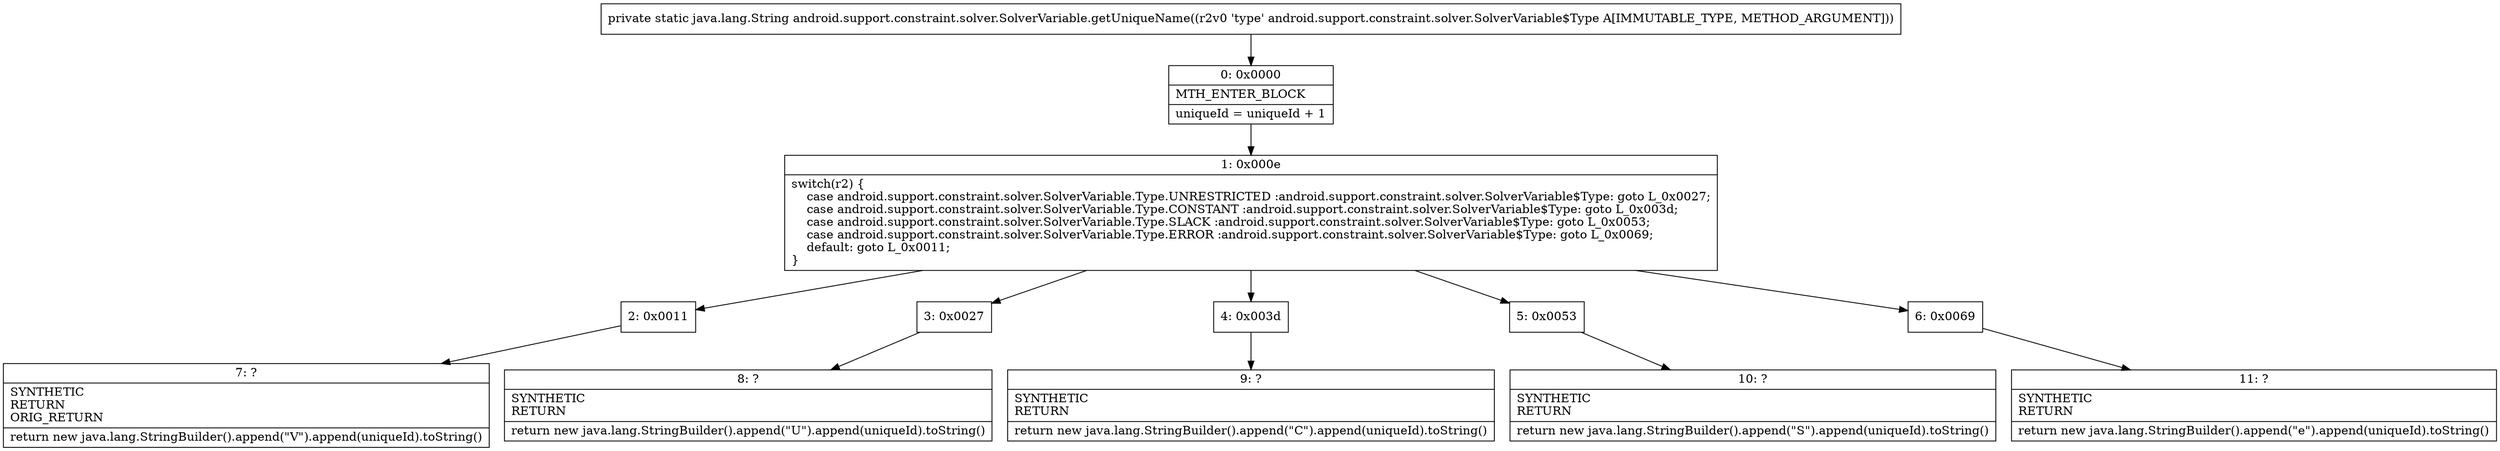digraph "CFG forandroid.support.constraint.solver.SolverVariable.getUniqueName(Landroid\/support\/constraint\/solver\/SolverVariable$Type;)Ljava\/lang\/String;" {
Node_0 [shape=record,label="{0\:\ 0x0000|MTH_ENTER_BLOCK\l|uniqueId = uniqueId + 1\l}"];
Node_1 [shape=record,label="{1\:\ 0x000e|switch(r2) \{\l    case android.support.constraint.solver.SolverVariable.Type.UNRESTRICTED :android.support.constraint.solver.SolverVariable$Type: goto L_0x0027;\l    case android.support.constraint.solver.SolverVariable.Type.CONSTANT :android.support.constraint.solver.SolverVariable$Type: goto L_0x003d;\l    case android.support.constraint.solver.SolverVariable.Type.SLACK :android.support.constraint.solver.SolverVariable$Type: goto L_0x0053;\l    case android.support.constraint.solver.SolverVariable.Type.ERROR :android.support.constraint.solver.SolverVariable$Type: goto L_0x0069;\l    default: goto L_0x0011;\l\}\l}"];
Node_2 [shape=record,label="{2\:\ 0x0011}"];
Node_3 [shape=record,label="{3\:\ 0x0027}"];
Node_4 [shape=record,label="{4\:\ 0x003d}"];
Node_5 [shape=record,label="{5\:\ 0x0053}"];
Node_6 [shape=record,label="{6\:\ 0x0069}"];
Node_7 [shape=record,label="{7\:\ ?|SYNTHETIC\lRETURN\lORIG_RETURN\l|return new java.lang.StringBuilder().append(\"V\").append(uniqueId).toString()\l}"];
Node_8 [shape=record,label="{8\:\ ?|SYNTHETIC\lRETURN\l|return new java.lang.StringBuilder().append(\"U\").append(uniqueId).toString()\l}"];
Node_9 [shape=record,label="{9\:\ ?|SYNTHETIC\lRETURN\l|return new java.lang.StringBuilder().append(\"C\").append(uniqueId).toString()\l}"];
Node_10 [shape=record,label="{10\:\ ?|SYNTHETIC\lRETURN\l|return new java.lang.StringBuilder().append(\"S\").append(uniqueId).toString()\l}"];
Node_11 [shape=record,label="{11\:\ ?|SYNTHETIC\lRETURN\l|return new java.lang.StringBuilder().append(\"e\").append(uniqueId).toString()\l}"];
MethodNode[shape=record,label="{private static java.lang.String android.support.constraint.solver.SolverVariable.getUniqueName((r2v0 'type' android.support.constraint.solver.SolverVariable$Type A[IMMUTABLE_TYPE, METHOD_ARGUMENT])) }"];
MethodNode -> Node_0;
Node_0 -> Node_1;
Node_1 -> Node_2;
Node_1 -> Node_3;
Node_1 -> Node_4;
Node_1 -> Node_5;
Node_1 -> Node_6;
Node_2 -> Node_7;
Node_3 -> Node_8;
Node_4 -> Node_9;
Node_5 -> Node_10;
Node_6 -> Node_11;
}

